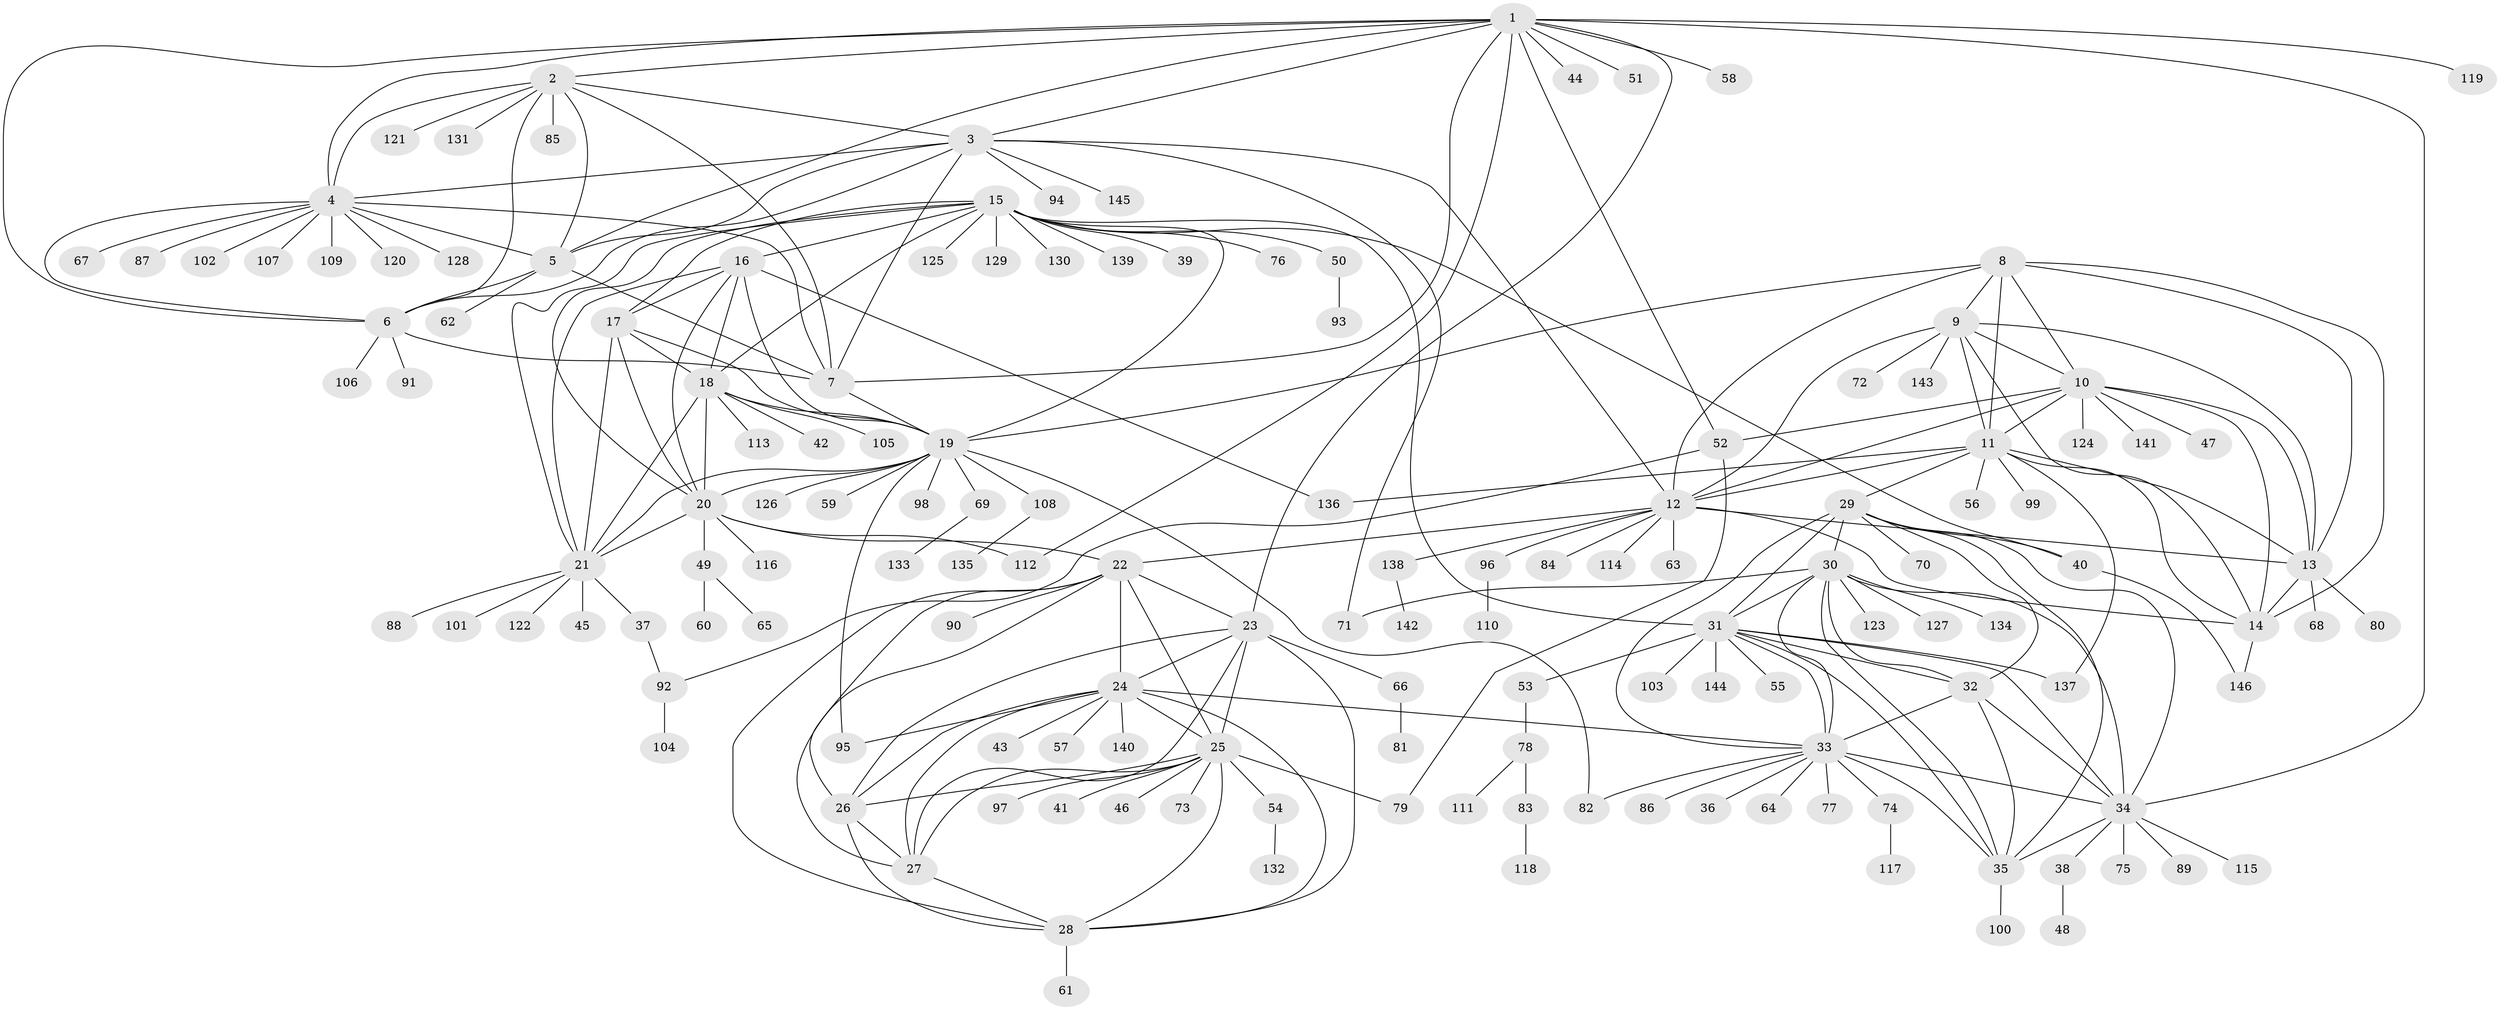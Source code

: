// Generated by graph-tools (version 1.1) at 2025/02/03/09/25 03:02:34]
// undirected, 146 vertices, 237 edges
graph export_dot {
graph [start="1"]
  node [color=gray90,style=filled];
  1;
  2;
  3;
  4;
  5;
  6;
  7;
  8;
  9;
  10;
  11;
  12;
  13;
  14;
  15;
  16;
  17;
  18;
  19;
  20;
  21;
  22;
  23;
  24;
  25;
  26;
  27;
  28;
  29;
  30;
  31;
  32;
  33;
  34;
  35;
  36;
  37;
  38;
  39;
  40;
  41;
  42;
  43;
  44;
  45;
  46;
  47;
  48;
  49;
  50;
  51;
  52;
  53;
  54;
  55;
  56;
  57;
  58;
  59;
  60;
  61;
  62;
  63;
  64;
  65;
  66;
  67;
  68;
  69;
  70;
  71;
  72;
  73;
  74;
  75;
  76;
  77;
  78;
  79;
  80;
  81;
  82;
  83;
  84;
  85;
  86;
  87;
  88;
  89;
  90;
  91;
  92;
  93;
  94;
  95;
  96;
  97;
  98;
  99;
  100;
  101;
  102;
  103;
  104;
  105;
  106;
  107;
  108;
  109;
  110;
  111;
  112;
  113;
  114;
  115;
  116;
  117;
  118;
  119;
  120;
  121;
  122;
  123;
  124;
  125;
  126;
  127;
  128;
  129;
  130;
  131;
  132;
  133;
  134;
  135;
  136;
  137;
  138;
  139;
  140;
  141;
  142;
  143;
  144;
  145;
  146;
  1 -- 2;
  1 -- 3;
  1 -- 4;
  1 -- 5;
  1 -- 6;
  1 -- 7;
  1 -- 23;
  1 -- 34;
  1 -- 44;
  1 -- 51;
  1 -- 52;
  1 -- 58;
  1 -- 112;
  1 -- 119;
  2 -- 3;
  2 -- 4;
  2 -- 5;
  2 -- 6;
  2 -- 7;
  2 -- 85;
  2 -- 121;
  2 -- 131;
  3 -- 4;
  3 -- 5;
  3 -- 6;
  3 -- 7;
  3 -- 12;
  3 -- 71;
  3 -- 94;
  3 -- 145;
  4 -- 5;
  4 -- 6;
  4 -- 7;
  4 -- 67;
  4 -- 87;
  4 -- 102;
  4 -- 107;
  4 -- 109;
  4 -- 120;
  4 -- 128;
  5 -- 6;
  5 -- 7;
  5 -- 62;
  6 -- 7;
  6 -- 91;
  6 -- 106;
  7 -- 19;
  8 -- 9;
  8 -- 10;
  8 -- 11;
  8 -- 12;
  8 -- 13;
  8 -- 14;
  8 -- 19;
  9 -- 10;
  9 -- 11;
  9 -- 12;
  9 -- 13;
  9 -- 14;
  9 -- 72;
  9 -- 143;
  10 -- 11;
  10 -- 12;
  10 -- 13;
  10 -- 14;
  10 -- 47;
  10 -- 52;
  10 -- 124;
  10 -- 141;
  11 -- 12;
  11 -- 13;
  11 -- 14;
  11 -- 29;
  11 -- 56;
  11 -- 99;
  11 -- 136;
  11 -- 137;
  12 -- 13;
  12 -- 14;
  12 -- 22;
  12 -- 63;
  12 -- 84;
  12 -- 96;
  12 -- 114;
  12 -- 138;
  13 -- 14;
  13 -- 68;
  13 -- 80;
  14 -- 146;
  15 -- 16;
  15 -- 17;
  15 -- 18;
  15 -- 19;
  15 -- 20;
  15 -- 21;
  15 -- 31;
  15 -- 39;
  15 -- 40;
  15 -- 50;
  15 -- 76;
  15 -- 125;
  15 -- 129;
  15 -- 130;
  15 -- 139;
  16 -- 17;
  16 -- 18;
  16 -- 19;
  16 -- 20;
  16 -- 21;
  16 -- 136;
  17 -- 18;
  17 -- 19;
  17 -- 20;
  17 -- 21;
  18 -- 19;
  18 -- 20;
  18 -- 21;
  18 -- 42;
  18 -- 105;
  18 -- 113;
  19 -- 20;
  19 -- 21;
  19 -- 59;
  19 -- 69;
  19 -- 82;
  19 -- 95;
  19 -- 98;
  19 -- 108;
  19 -- 126;
  20 -- 21;
  20 -- 22;
  20 -- 49;
  20 -- 112;
  20 -- 116;
  21 -- 37;
  21 -- 45;
  21 -- 88;
  21 -- 101;
  21 -- 122;
  22 -- 23;
  22 -- 24;
  22 -- 25;
  22 -- 26;
  22 -- 27;
  22 -- 28;
  22 -- 90;
  23 -- 24;
  23 -- 25;
  23 -- 26;
  23 -- 27;
  23 -- 28;
  23 -- 66;
  24 -- 25;
  24 -- 26;
  24 -- 27;
  24 -- 28;
  24 -- 33;
  24 -- 43;
  24 -- 57;
  24 -- 95;
  24 -- 140;
  25 -- 26;
  25 -- 27;
  25 -- 28;
  25 -- 41;
  25 -- 46;
  25 -- 54;
  25 -- 73;
  25 -- 79;
  25 -- 97;
  26 -- 27;
  26 -- 28;
  27 -- 28;
  28 -- 61;
  29 -- 30;
  29 -- 31;
  29 -- 32;
  29 -- 33;
  29 -- 34;
  29 -- 35;
  29 -- 40;
  29 -- 70;
  30 -- 31;
  30 -- 32;
  30 -- 33;
  30 -- 34;
  30 -- 35;
  30 -- 71;
  30 -- 123;
  30 -- 127;
  30 -- 134;
  31 -- 32;
  31 -- 33;
  31 -- 34;
  31 -- 35;
  31 -- 53;
  31 -- 55;
  31 -- 103;
  31 -- 137;
  31 -- 144;
  32 -- 33;
  32 -- 34;
  32 -- 35;
  33 -- 34;
  33 -- 35;
  33 -- 36;
  33 -- 64;
  33 -- 74;
  33 -- 77;
  33 -- 82;
  33 -- 86;
  34 -- 35;
  34 -- 38;
  34 -- 75;
  34 -- 89;
  34 -- 115;
  35 -- 100;
  37 -- 92;
  38 -- 48;
  40 -- 146;
  49 -- 60;
  49 -- 65;
  50 -- 93;
  52 -- 79;
  52 -- 92;
  53 -- 78;
  54 -- 132;
  66 -- 81;
  69 -- 133;
  74 -- 117;
  78 -- 83;
  78 -- 111;
  83 -- 118;
  92 -- 104;
  96 -- 110;
  108 -- 135;
  138 -- 142;
}
